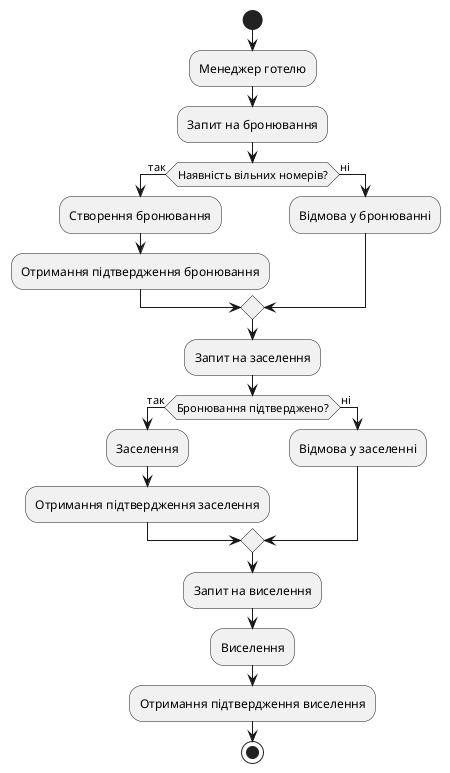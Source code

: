 @startuml
start

:Менеджер готелю;
:Запит на бронювання;
if (Наявність вільних номерів?) then (так)
    :Створення бронювання;
    :Отримання підтвердження бронювання;
else (ні)
    :Відмова у бронюванні;
endif

:Запит на заселення;
if (Бронювання підтверджено?) then (так)
    :Заселення;
    :Отримання підтвердження заселення;
else (ні)
    :Відмова у заселенні;
endif

:Запит на виселення;
:Виселення;
:Отримання підтвердження виселення;

stop
@enduml
